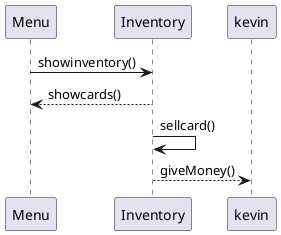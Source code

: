 @startuml

Menu -> Inventory: showinventory()
Inventory --> Menu: showcards()
Inventory -> Inventory: sellcard()
Inventory --> kevin: giveMoney()


@enduml